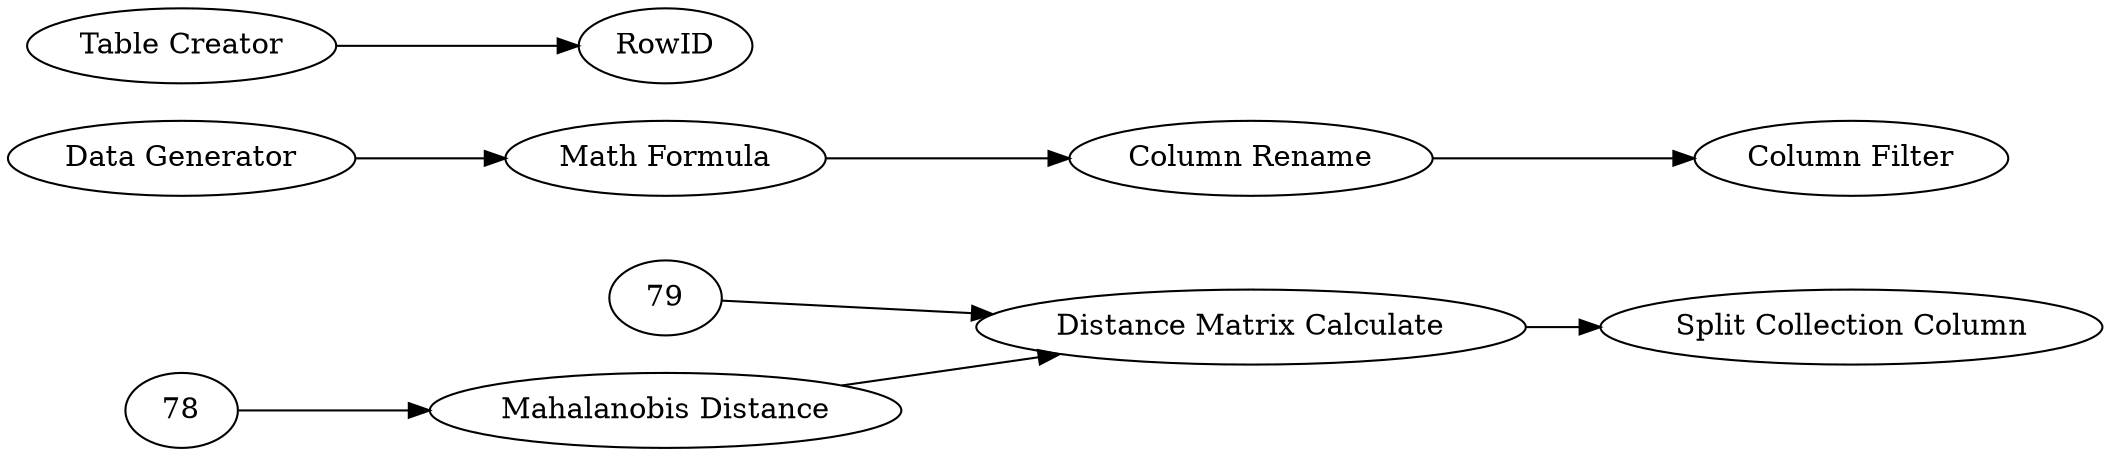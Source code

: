 digraph {
	67 [label="Mahalanobis Distance"]
	70 [label="Distance Matrix Calculate"]
	73 [label="Split Collection Column"]
	65 [label="Data Generator"]
	66 [label="Math Formula"]
	75 [label="Column Rename"]
	77 [label="Column Filter"]
	74 [label="Table Creator"]
	76 [label=RowID]
	65 -> 66
	66 -> 75
	75 -> 77
	74 -> 76
	67 -> 70
	70 -> 73
	78 -> 67
	79 -> 70
	rankdir=LR
}
